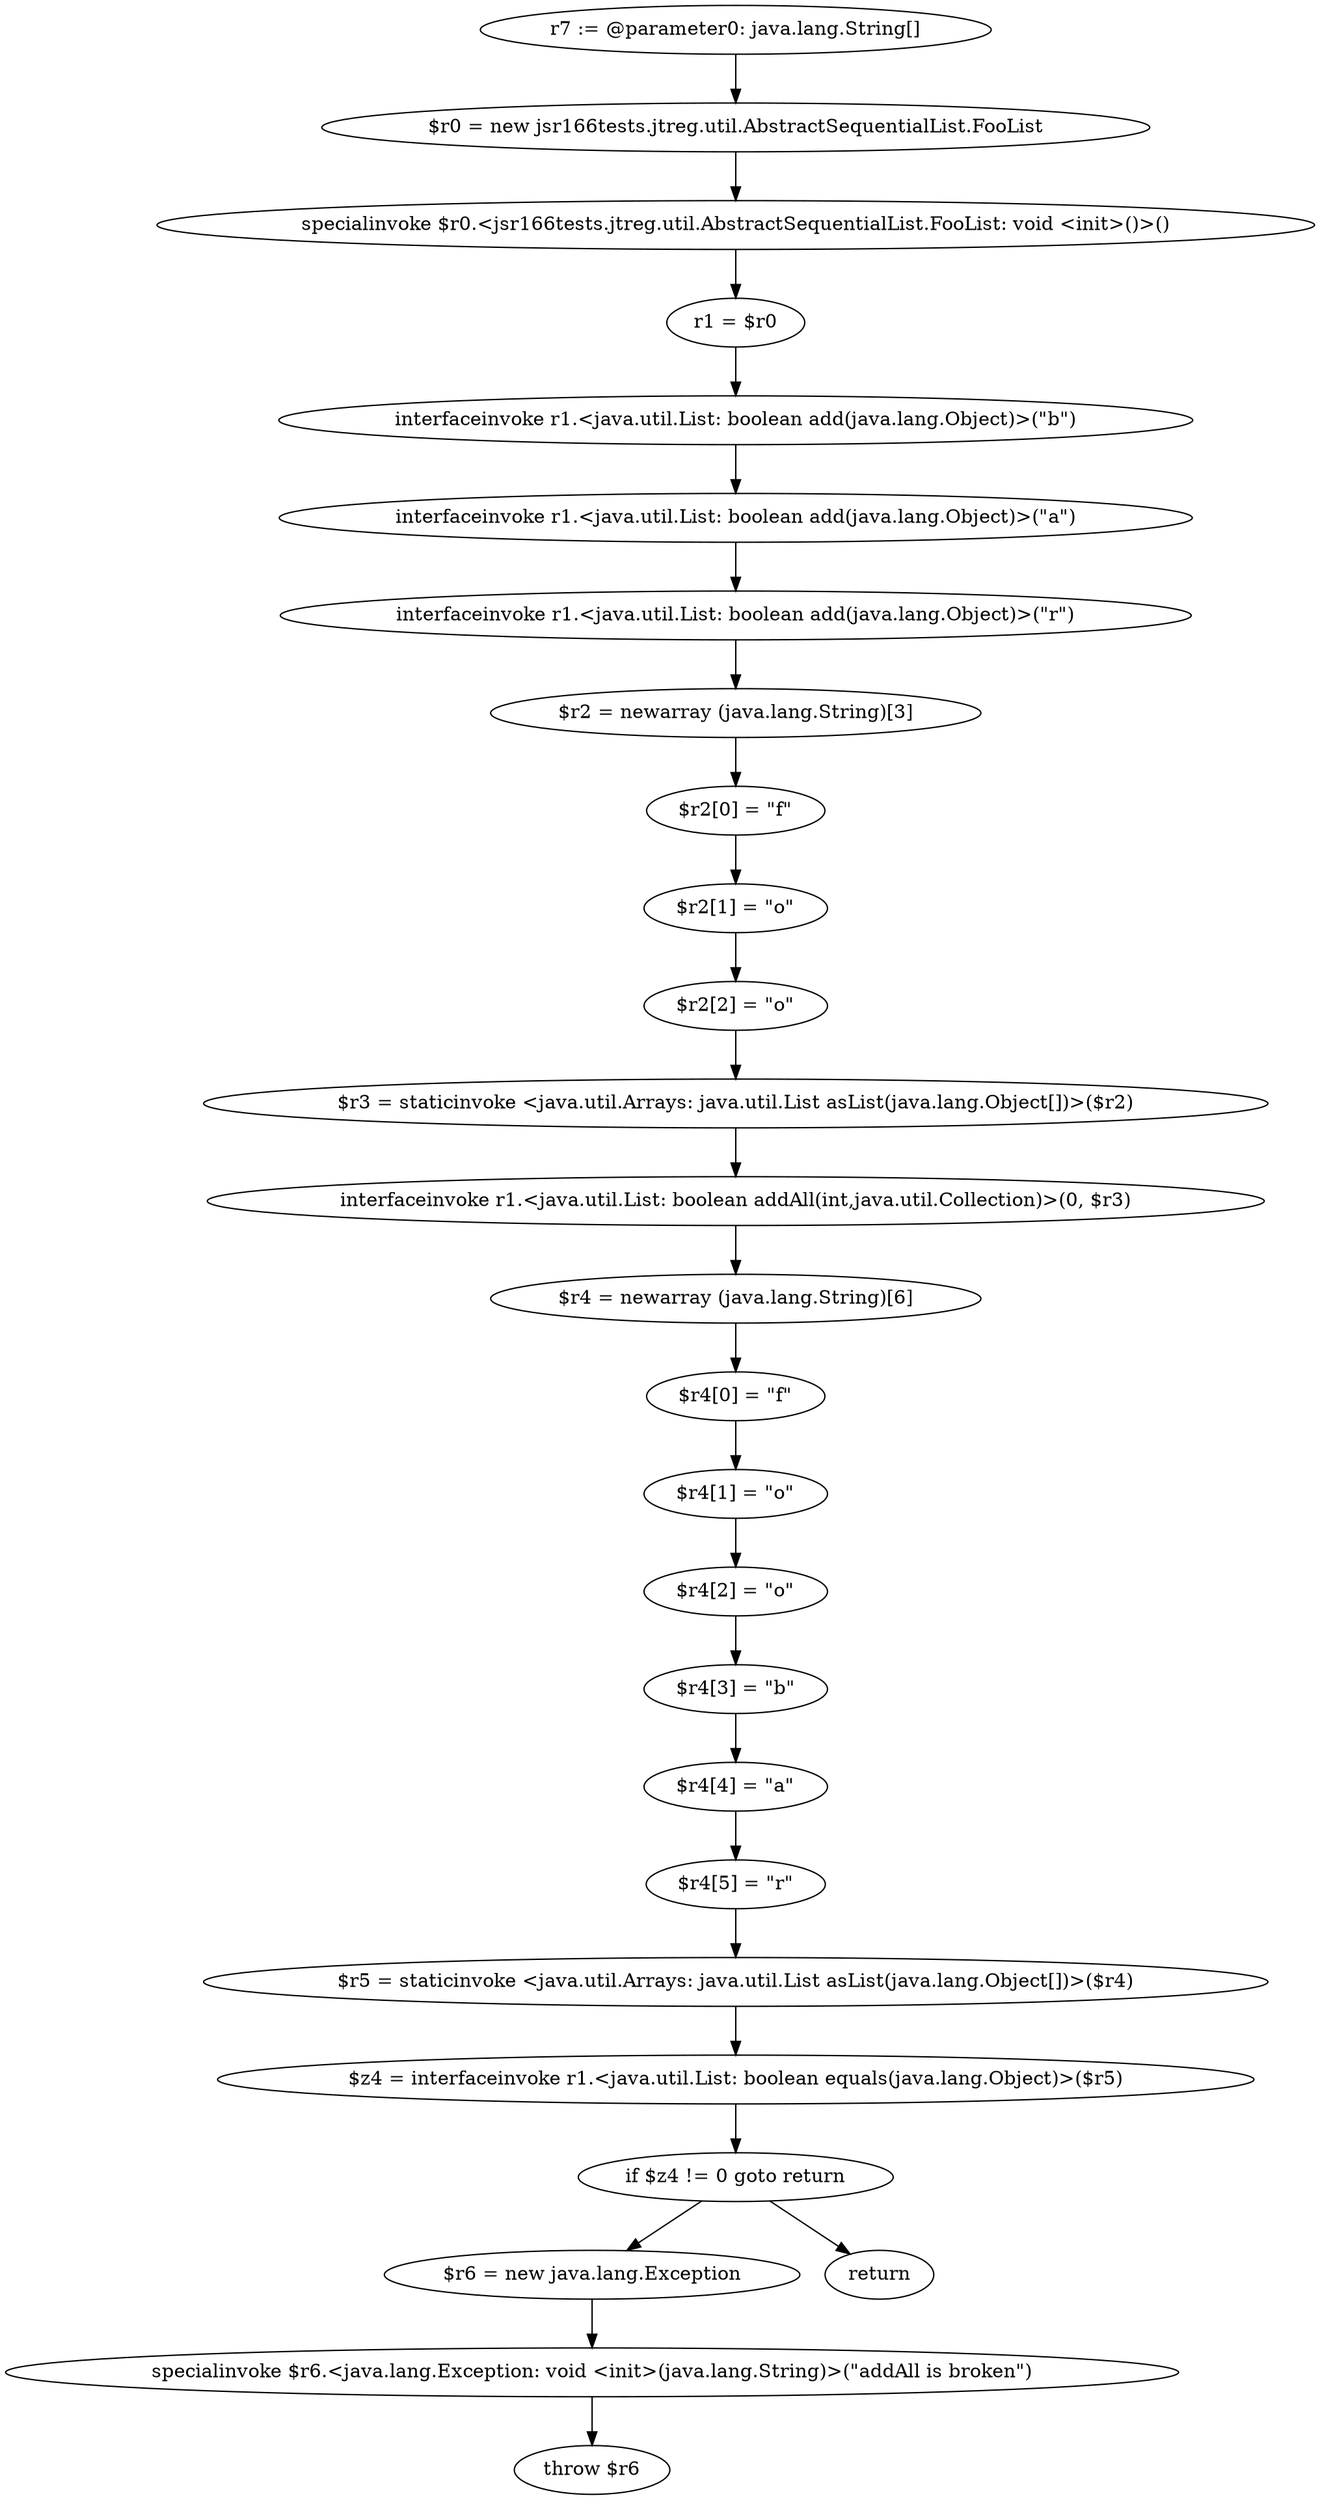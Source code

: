 digraph "unitGraph" {
    "r7 := @parameter0: java.lang.String[]"
    "$r0 = new jsr166tests.jtreg.util.AbstractSequentialList.FooList"
    "specialinvoke $r0.<jsr166tests.jtreg.util.AbstractSequentialList.FooList: void <init>()>()"
    "r1 = $r0"
    "interfaceinvoke r1.<java.util.List: boolean add(java.lang.Object)>(\"b\")"
    "interfaceinvoke r1.<java.util.List: boolean add(java.lang.Object)>(\"a\")"
    "interfaceinvoke r1.<java.util.List: boolean add(java.lang.Object)>(\"r\")"
    "$r2 = newarray (java.lang.String)[3]"
    "$r2[0] = \"f\""
    "$r2[1] = \"o\""
    "$r2[2] = \"o\""
    "$r3 = staticinvoke <java.util.Arrays: java.util.List asList(java.lang.Object[])>($r2)"
    "interfaceinvoke r1.<java.util.List: boolean addAll(int,java.util.Collection)>(0, $r3)"
    "$r4 = newarray (java.lang.String)[6]"
    "$r4[0] = \"f\""
    "$r4[1] = \"o\""
    "$r4[2] = \"o\""
    "$r4[3] = \"b\""
    "$r4[4] = \"a\""
    "$r4[5] = \"r\""
    "$r5 = staticinvoke <java.util.Arrays: java.util.List asList(java.lang.Object[])>($r4)"
    "$z4 = interfaceinvoke r1.<java.util.List: boolean equals(java.lang.Object)>($r5)"
    "if $z4 != 0 goto return"
    "$r6 = new java.lang.Exception"
    "specialinvoke $r6.<java.lang.Exception: void <init>(java.lang.String)>(\"addAll is broken\")"
    "throw $r6"
    "return"
    "r7 := @parameter0: java.lang.String[]"->"$r0 = new jsr166tests.jtreg.util.AbstractSequentialList.FooList";
    "$r0 = new jsr166tests.jtreg.util.AbstractSequentialList.FooList"->"specialinvoke $r0.<jsr166tests.jtreg.util.AbstractSequentialList.FooList: void <init>()>()";
    "specialinvoke $r0.<jsr166tests.jtreg.util.AbstractSequentialList.FooList: void <init>()>()"->"r1 = $r0";
    "r1 = $r0"->"interfaceinvoke r1.<java.util.List: boolean add(java.lang.Object)>(\"b\")";
    "interfaceinvoke r1.<java.util.List: boolean add(java.lang.Object)>(\"b\")"->"interfaceinvoke r1.<java.util.List: boolean add(java.lang.Object)>(\"a\")";
    "interfaceinvoke r1.<java.util.List: boolean add(java.lang.Object)>(\"a\")"->"interfaceinvoke r1.<java.util.List: boolean add(java.lang.Object)>(\"r\")";
    "interfaceinvoke r1.<java.util.List: boolean add(java.lang.Object)>(\"r\")"->"$r2 = newarray (java.lang.String)[3]";
    "$r2 = newarray (java.lang.String)[3]"->"$r2[0] = \"f\"";
    "$r2[0] = \"f\""->"$r2[1] = \"o\"";
    "$r2[1] = \"o\""->"$r2[2] = \"o\"";
    "$r2[2] = \"o\""->"$r3 = staticinvoke <java.util.Arrays: java.util.List asList(java.lang.Object[])>($r2)";
    "$r3 = staticinvoke <java.util.Arrays: java.util.List asList(java.lang.Object[])>($r2)"->"interfaceinvoke r1.<java.util.List: boolean addAll(int,java.util.Collection)>(0, $r3)";
    "interfaceinvoke r1.<java.util.List: boolean addAll(int,java.util.Collection)>(0, $r3)"->"$r4 = newarray (java.lang.String)[6]";
    "$r4 = newarray (java.lang.String)[6]"->"$r4[0] = \"f\"";
    "$r4[0] = \"f\""->"$r4[1] = \"o\"";
    "$r4[1] = \"o\""->"$r4[2] = \"o\"";
    "$r4[2] = \"o\""->"$r4[3] = \"b\"";
    "$r4[3] = \"b\""->"$r4[4] = \"a\"";
    "$r4[4] = \"a\""->"$r4[5] = \"r\"";
    "$r4[5] = \"r\""->"$r5 = staticinvoke <java.util.Arrays: java.util.List asList(java.lang.Object[])>($r4)";
    "$r5 = staticinvoke <java.util.Arrays: java.util.List asList(java.lang.Object[])>($r4)"->"$z4 = interfaceinvoke r1.<java.util.List: boolean equals(java.lang.Object)>($r5)";
    "$z4 = interfaceinvoke r1.<java.util.List: boolean equals(java.lang.Object)>($r5)"->"if $z4 != 0 goto return";
    "if $z4 != 0 goto return"->"$r6 = new java.lang.Exception";
    "if $z4 != 0 goto return"->"return";
    "$r6 = new java.lang.Exception"->"specialinvoke $r6.<java.lang.Exception: void <init>(java.lang.String)>(\"addAll is broken\")";
    "specialinvoke $r6.<java.lang.Exception: void <init>(java.lang.String)>(\"addAll is broken\")"->"throw $r6";
}
